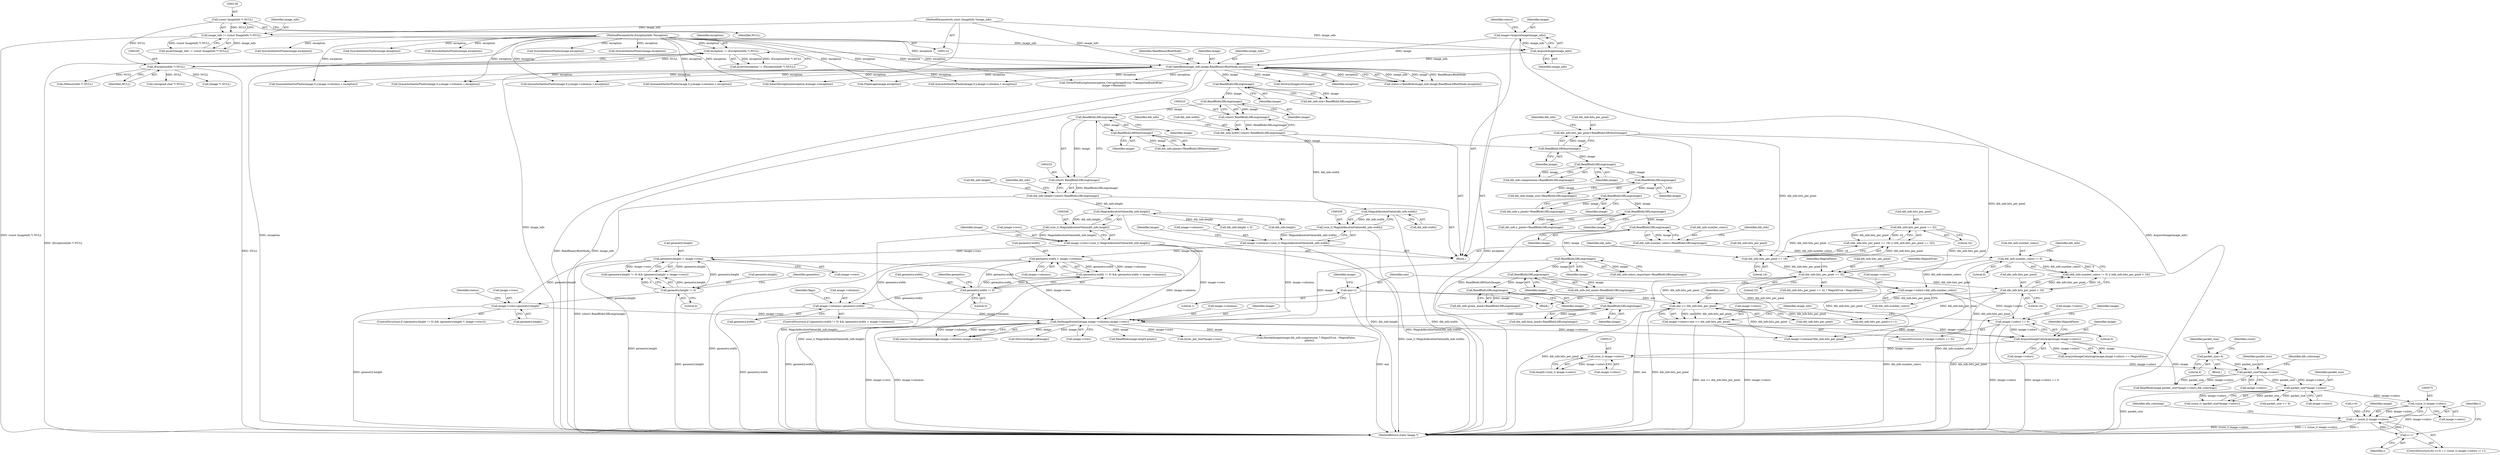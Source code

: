 digraph "0_ImageMagick_f6e9d0d9955e85bdd7540b251cd50d598dacc5e6_10@pointer" {
"1000574" [label="(Call,(ssize_t) image->colors)"];
"1000557" [label="(Call,packet_size*image->colors)"];
"1000546" [label="(Call,packet_size*image->colors)"];
"1000539" [label="(Call,packet_size=4)"];
"1000514" [label="(Call,(size_t) image->colors)"];
"1000503" [label="(Call,AcquireImageColormap(image,image->colors))"];
"1000469" [label="(Call,SetImageExtent(image,image->columns,image->rows))"];
"1000319" [label="(Call,ReadBlobLSBLong(image))"];
"1000313" [label="(Call,ReadBlobLSBLong(image))"];
"1000307" [label="(Call,ReadBlobLSBLong(image))"];
"1000282" [label="(Call,ReadBlobLSBLong(image))"];
"1000276" [label="(Call,ReadBlobLSBLong(image))"];
"1000270" [label="(Call,ReadBlobLSBLong(image))"];
"1000264" [label="(Call,ReadBlobLSBLong(image))"];
"1000258" [label="(Call,ReadBlobLSBLong(image))"];
"1000252" [label="(Call,ReadBlobLSBLong(image))"];
"1000246" [label="(Call,ReadBlobLSBShort(image))"];
"1000240" [label="(Call,ReadBlobLSBShort(image))"];
"1000234" [label="(Call,ReadBlobLSBLong(image))"];
"1000226" [label="(Call,ReadBlobLSBLong(image))"];
"1000209" [label="(Call,ReadBlobLSBLong(image))"];
"1000179" [label="(Call,OpenBlob(image_info,image,ReadBinaryBlobMode,exception))"];
"1000175" [label="(Call,AcquireImage(image_info))"];
"1000135" [label="(Call,image_info != (const ImageInfo *) NULL)"];
"1000115" [label="(MethodParameterIn,const ImageInfo *image_info)"];
"1000137" [label="(Call,(const ImageInfo *) NULL)"];
"1000173" [label="(Call,image=AcquireImage(image_info))"];
"1000162" [label="(Call,exception != (ExceptionInfo *) NULL)"];
"1000116" [label="(MethodParameterIn,ExceptionInfo *exception)"];
"1000164" [label="(Call,(ExceptionInfo *) NULL)"];
"1000333" [label="(Call,image->columns=(size_t) MagickAbsoluteValue(dib_info.width))"];
"1000337" [label="(Call,(size_t) MagickAbsoluteValue(dib_info.width))"];
"1000339" [label="(Call,MagickAbsoluteValue(dib_info.width))"];
"1000220" [label="(Call,dib_info.width=(short) ReadBlobLSBLong(image))"];
"1000224" [label="(Call,(short) ReadBlobLSBLong(image))"];
"1000435" [label="(Call,image->columns=geometry.width)"];
"1000423" [label="(Call,geometry.width != 0)"];
"1000428" [label="(Call,geometry.width < image->columns)"];
"1000460" [label="(Call,image->rows=geometry.height)"];
"1000448" [label="(Call,geometry.height != 0)"];
"1000453" [label="(Call,geometry.height < image->rows)"];
"1000343" [label="(Call,image->rows=(size_t) MagickAbsoluteValue(dib_info.height))"];
"1000347" [label="(Call,(size_t) MagickAbsoluteValue(dib_info.height))"];
"1000349" [label="(Call,MagickAbsoluteValue(dib_info.height))"];
"1000228" [label="(Call,dib_info.height=(short) ReadBlobLSBLong(image))"];
"1000232" [label="(Call,(short) ReadBlobLSBLong(image))"];
"1000393" [label="(Call,image->colors=one << dib_info.bits_per_pixel)"];
"1000397" [label="(Call,one << dib_info.bits_per_pixel)"];
"1000384" [label="(Call,one=1)"];
"1000365" [label="(Call,dib_info.bits_per_pixel < 16)"];
"1000326" [label="(Call,dib_info.bits_per_pixel == 32)"];
"1000297" [label="(Call,dib_info.bits_per_pixel == 32)"];
"1000292" [label="(Call,dib_info.bits_per_pixel == 16)"];
"1000242" [label="(Call,dib_info.bits_per_pixel=ReadBlobLSBShort(image))"];
"1000388" [label="(Call,image->colors == 0)"];
"1000377" [label="(Call,image->colors=dib_info.number_colors)"];
"1000360" [label="(Call,dib_info.number_colors != 0)"];
"1000272" [label="(Call,dib_info.number_colors=ReadBlobLSBLong(image))"];
"1000572" [label="(Call,i < (ssize_t) image->colors)"];
"1000579" [label="(Call,i++)"];
"1000369" [label="(Literal,16)"];
"1000928" [label="(Call,SyncAuthenticPixels(image,exception))"];
"1000325" [label="(Call,dib_info.bits_per_pixel == 32 ? MagickTrue : MagickFalse)"];
"1000448" [label="(Call,geometry.height != 0)"];
"1000471" [label="(Call,image->columns)"];
"1000137" [label="(Call,(const ImageInfo *) NULL)"];
"1000221" [label="(Call,dib_info.width)"];
"1000298" [label="(Call,dib_info.bits_per_pixel)"];
"1000179" [label="(Call,OpenBlob(image_info,image,ReadBinaryBlobMode,exception))"];
"1000227" [label="(Identifier,image)"];
"1000303" [label="(Call,dib_info.red_mask=ReadBlobLSBLong(image))"];
"1001670" [label="(MethodReturn,static Image *)"];
"1000467" [label="(Call,status=SetImageExtent(image,image->columns,image->rows))"];
"1000385" [label="(Identifier,one)"];
"1000273" [label="(Call,dib_info.number_colors)"];
"1000174" [label="(Identifier,image)"];
"1000340" [label="(Call,dib_info.width)"];
"1000309" [label="(Call,dib_info.green_mask=ReadBlobLSBLong(image))"];
"1000116" [label="(MethodParameterIn,ExceptionInfo *exception)"];
"1000272" [label="(Call,dib_info.number_colors=ReadBlobLSBLong(image))"];
"1000230" [label="(Identifier,dib_info)"];
"1000555" [label="(Call,(ssize_t) (packet_size*image->colors))"];
"1000423" [label="(Call,geometry.width != 0)"];
"1000345" [label="(Identifier,image)"];
"1000235" [label="(Identifier,image)"];
"1000209" [label="(Call,ReadBlobLSBLong(image))"];
"1000247" [label="(Identifier,image)"];
"1000469" [label="(Call,SetImageExtent(image,image->columns,image->rows))"];
"1000320" [label="(Identifier,image)"];
"1000541" [label="(Literal,4)"];
"1000339" [label="(Call,MagickAbsoluteValue(dib_info.width))"];
"1000343" [label="(Call,image->rows=(size_t) MagickAbsoluteValue(dib_info.height))"];
"1000489" [label="(Call,DestroyImageList(image))"];
"1000194" [label="(Call,(Image *) NULL)"];
"1000277" [label="(Identifier,image)"];
"1000173" [label="(Call,image=AcquireImage(image_info))"];
"1000404" [label="(Identifier,image_info)"];
"1000512" [label="(Call,length=(size_t) image->colors)"];
"1000389" [label="(Call,image->colors)"];
"1000474" [label="(Call,image->rows)"];
"1000182" [label="(Identifier,ReadBinaryBlobMode)"];
"1000139" [label="(Identifier,NULL)"];
"1001328" [label="(Call,QueueAuthenticPixels(image,0,y,image->columns,1,exception))"];
"1000573" [label="(Identifier,i)"];
"1000162" [label="(Call,exception != (ExceptionInfo *) NULL)"];
"1000619" [label="(Call,packet_size == 4)"];
"1000502" [label="(Call,AcquireImageColormap(image,image->colors) == MagickFalse)"];
"1000452" [label="(Literal,0)"];
"1000625" [label="(Identifier,dib_colormap)"];
"1000360" [label="(Call,dib_info.number_colors != 0)"];
"1000712" [label="(Call,ReadBlob(image,length,pixels))"];
"1000454" [label="(Call,geometry.height)"];
"1000394" [label="(Call,image->colors)"];
"1000388" [label="(Call,image->colors == 0)"];
"1001000" [label="(Call,QueueAuthenticPixels(image,0,y,image->columns,1,exception))"];
"1000569" [label="(Call,i=0)"];
"1000232" [label="(Call,(short) ReadBlobLSBLong(image))"];
"1000508" [label="(Identifier,MagickFalse)"];
"1000390" [label="(Identifier,image)"];
"1000461" [label="(Call,image->rows)"];
"1001237" [label="(Call,SyncAuthenticPixels(image,exception))"];
"1000260" [label="(Call,dib_info.x_pixels=ReadBlobLSBLong(image))"];
"1000315" [label="(Call,dib_info.blue_mask=ReadBlobLSBLong(image))"];
"1000559" [label="(Call,image->colors)"];
"1000161" [label="(Call,assert(exception != (ExceptionInfo *) NULL))"];
"1000449" [label="(Call,geometry.height)"];
"1000586" [label="(Identifier,image)"];
"1000181" [label="(Identifier,image)"];
"1000810" [label="(Call,QueueAuthenticPixels(image,0,y,image->columns,1,exception))"];
"1000191" [label="(Call,DestroyImageList(image))"];
"1000572" [label="(Call,i < (ssize_t) image->colors)"];
"1000307" [label="(Call,ReadBlobLSBLong(image))"];
"1000574" [label="(Call,(ssize_t) image->colors)"];
"1000296" [label="(Literal,16)"];
"1000365" [label="(Call,dib_info.bits_per_pixel < 16)"];
"1000164" [label="(Call,(ExceptionInfo *) NULL)"];
"1000282" [label="(Call,ReadBlobLSBLong(image))"];
"1000544" [label="(Call,ReadBlob(image,packet_size*image->colors,dib_colormap))"];
"1000539" [label="(Call,packet_size=4)"];
"1000359" [label="(Call,(dib_info.number_colors != 0) || (dib_info.bits_per_pixel < 16))"];
"1001097" [label="(Call,SyncAuthenticPixels(image,exception))"];
"1000334" [label="(Call,image->columns)"];
"1000421" [label="(ControlStructure,if ((geometry.width != 0) && (geometry.width < image->columns)))"];
"1000377" [label="(Call,image->colors=dib_info.number_colors)"];
"1000205" [label="(Call,dib_info.size=ReadBlobLSBLong(image))"];
"1000264" [label="(Call,ReadBlobLSBLong(image))"];
"1000436" [label="(Call,image->columns)"];
"1000236" [label="(Call,dib_info.planes=ReadBlobLSBShort(image))"];
"1000460" [label="(Call,image->rows=geometry.height)"];
"1000444" [label="(Identifier,flags)"];
"1000364" [label="(Literal,0)"];
"1000242" [label="(Call,dib_info.bits_per_pixel=ReadBlobLSBShort(image))"];
"1000514" [label="(Call,(size_t) image->colors)"];
"1000349" [label="(Call,MagickAbsoluteValue(dib_info.height))"];
"1000482" [label="(Call,InheritException(exception,&image->exception))"];
"1000210" [label="(Identifier,image)"];
"1000330" [label="(Literal,32)"];
"1000428" [label="(Call,geometry.width < image->columns)"];
"1000658" [label="(Call,bytes_per_line*image->rows)"];
"1000278" [label="(Call,dib_info.colors_important=ReadBlobLSBLong(image))"];
"1000258" [label="(Call,ReadBlobLSBLong(image))"];
"1000685" [label="(Call,(MemoryInfo *) NULL)"];
"1000270" [label="(Call,ReadBlobLSBLong(image))"];
"1000180" [label="(Identifier,image_info)"];
"1000344" [label="(Call,image->rows)"];
"1000387" [label="(ControlStructure,if (image->colors == 0))"];
"1001643" [label="(Call,FlipImage(image,exception))"];
"1000134" [label="(Call,assert(image_info != (const ImageInfo *) NULL))"];
"1000347" [label="(Call,(size_t) MagickAbsoluteValue(dib_info.height))"];
"1001634" [label="(Call,dib_info.height < 0)"];
"1000366" [label="(Call,dib_info.bits_per_pixel)"];
"1000228" [label="(Call,dib_info.height=(short) ReadBlobLSBLong(image))"];
"1000117" [label="(Block,)"];
"1000422" [label="(Call,(geometry.width != 0) && (geometry.width < image->columns))"];
"1000470" [label="(Identifier,image)"];
"1000283" [label="(Identifier,image)"];
"1000229" [label="(Call,dib_info.height)"];
"1000332" [label="(Identifier,MagickFalse)"];
"1000252" [label="(Call,ReadBlobLSBLong(image))"];
"1000240" [label="(Call,ReadBlobLSBShort(image))"];
"1000246" [label="(Call,ReadBlobLSBShort(image))"];
"1000243" [label="(Call,dib_info.bits_per_pixel)"];
"1000314" [label="(Identifier,image)"];
"1000326" [label="(Call,dib_info.bits_per_pixel == 32)"];
"1000248" [label="(Call,dib_info.compression=ReadBlobLSBLong(image))"];
"1000297" [label="(Call,dib_info.bits_per_pixel == 32)"];
"1000115" [label="(MethodParameterIn,const ImageInfo *image_info)"];
"1000547" [label="(Identifier,packet_size)"];
"1000497" [label="(Block,)"];
"1000432" [label="(Call,image->columns)"];
"1000163" [label="(Identifier,exception)"];
"1000361" [label="(Call,dib_info.number_colors)"];
"1000424" [label="(Call,geometry.width)"];
"1000327" [label="(Call,dib_info.bits_per_pixel)"];
"1000301" [label="(Literal,32)"];
"1000259" [label="(Identifier,image)"];
"1000238" [label="(Identifier,dib_info)"];
"1000381" [label="(Call,dib_info.number_colors)"];
"1000427" [label="(Literal,0)"];
"1000337" [label="(Call,(size_t) MagickAbsoluteValue(dib_info.width))"];
"1000516" [label="(Call,image->colors)"];
"1000397" [label="(Call,one << dib_info.bits_per_pixel)"];
"1000504" [label="(Identifier,image)"];
"1000183" [label="(Identifier,exception)"];
"1000398" [label="(Identifier,one)"];
"1000370" [label="(Block,)"];
"1000386" [label="(Literal,1)"];
"1000280" [label="(Identifier,dib_info)"];
"1000447" [label="(Call,(geometry.height != 0) && (geometry.height < image->rows))"];
"1000384" [label="(Call,one=1)"];
"1000299" [label="(Identifier,dib_info)"];
"1000350" [label="(Call,dib_info.height)"];
"1000453" [label="(Call,geometry.height < image->rows)"];
"1000392" [label="(Literal,0)"];
"1000241" [label="(Identifier,image)"];
"1000558" [label="(Identifier,packet_size)"];
"1000551" [label="(Identifier,dib_colormap)"];
"1000540" [label="(Identifier,packet_size)"];
"1000271" [label="(Identifier,image)"];
"1000503" [label="(Call,AcquireImageColormap(image,image->colors))"];
"1000266" [label="(Call,dib_info.y_pixels=ReadBlobLSBLong(image))"];
"1000166" [label="(Identifier,NULL)"];
"1000543" [label="(Identifier,count)"];
"1000292" [label="(Call,dib_info.bits_per_pixel == 16)"];
"1000136" [label="(Identifier,image_info)"];
"1000576" [label="(Call,image->colors)"];
"1000333" [label="(Call,image->columns=(size_t) MagickAbsoluteValue(dib_info.width))"];
"1000429" [label="(Call,geometry.width)"];
"1000455" [label="(Identifier,geometry)"];
"1000224" [label="(Call,(short) ReadBlobLSBLong(image))"];
"1000548" [label="(Call,image->colors)"];
"1000226" [label="(Call,ReadBlobLSBLong(image))"];
"1000355" [label="(Identifier,image)"];
"1000367" [label="(Identifier,dib_info)"];
"1000393" [label="(Call,image->colors=one << dib_info.bits_per_pixel)"];
"1001514" [label="(Call,QueueAuthenticPixels(image,0,y,image->columns,1,exception))"];
"1000439" [label="(Call,geometry.width)"];
"1000636" [label="(Call,dib_info.bits_per_pixel<<=1)"];
"1000178" [label="(Identifier,status)"];
"1001578" [label="(Call,SyncAuthenticPixels(image,exception))"];
"1000446" [label="(ControlStructure,if ((geometry.height != 0) && (geometry.height < image->rows)))"];
"1000177" [label="(Call,status=OpenBlob(image_info,image,ReadBinaryBlobMode,exception))"];
"1000399" [label="(Call,dib_info.bits_per_pixel)"];
"1000464" [label="(Call,geometry.height)"];
"1000234" [label="(Call,ReadBlobLSBLong(image))"];
"1000568" [label="(ControlStructure,for (i=0; i < (ssize_t) image->colors; i++))"];
"1000647" [label="(Call,image->columns*dib_info.bits_per_pixel)"];
"1001626" [label="(Call,ThrowFileException(exception,CorruptImageError,\"UnexpectedEndOfFile\",\n      image->filename))"];
"1000533" [label="(Call,(unsigned char *) NULL)"];
"1000729" [label="(Call,DecodeImage(image,dib_info.compression ? MagickTrue : MagickFalse,\n        pixels))"];
"1000276" [label="(Call,ReadBlobLSBLong(image))"];
"1000313" [label="(Call,ReadBlobLSBLong(image))"];
"1000220" [label="(Call,dib_info.width=(short) ReadBlobLSBLong(image))"];
"1000579" [label="(Call,i++)"];
"1000505" [label="(Call,image->colors)"];
"1000430" [label="(Identifier,geometry)"];
"1000546" [label="(Call,packet_size*image->colors)"];
"1000580" [label="(Identifier,i)"];
"1000293" [label="(Call,dib_info.bits_per_pixel)"];
"1000175" [label="(Call,AcquireImage(image_info))"];
"1000291" [label="(Call,(dib_info.bits_per_pixel == 16) || (dib_info.bits_per_pixel == 32))"];
"1000176" [label="(Identifier,image_info)"];
"1001186" [label="(Call,QueueAuthenticPixels(image,0,y,image->columns,1,exception))"];
"1000331" [label="(Identifier,MagickTrue)"];
"1000253" [label="(Identifier,image)"];
"1000468" [label="(Identifier,status)"];
"1000135" [label="(Call,image_info != (const ImageInfo *) NULL)"];
"1000395" [label="(Identifier,image)"];
"1001445" [label="(Call,SyncAuthenticPixels(image,exception))"];
"1000378" [label="(Call,image->colors)"];
"1000557" [label="(Call,packet_size*image->colors)"];
"1000435" [label="(Call,image->columns=geometry.width)"];
"1000250" [label="(Identifier,dib_info)"];
"1000319" [label="(Call,ReadBlobLSBLong(image))"];
"1000254" [label="(Call,dib_info.image_size=ReadBlobLSBLong(image))"];
"1000265" [label="(Identifier,image)"];
"1000308" [label="(Identifier,image)"];
"1000457" [label="(Call,image->rows)"];
"1000574" -> "1000572"  [label="AST: "];
"1000574" -> "1000576"  [label="CFG: "];
"1000575" -> "1000574"  [label="AST: "];
"1000576" -> "1000574"  [label="AST: "];
"1000572" -> "1000574"  [label="CFG: "];
"1000574" -> "1001670"  [label="DDG: image->colors"];
"1000574" -> "1000572"  [label="DDG: image->colors"];
"1000557" -> "1000574"  [label="DDG: image->colors"];
"1000557" -> "1000555"  [label="AST: "];
"1000557" -> "1000559"  [label="CFG: "];
"1000558" -> "1000557"  [label="AST: "];
"1000559" -> "1000557"  [label="AST: "];
"1000555" -> "1000557"  [label="CFG: "];
"1000557" -> "1001670"  [label="DDG: packet_size"];
"1000557" -> "1000555"  [label="DDG: packet_size"];
"1000557" -> "1000555"  [label="DDG: image->colors"];
"1000546" -> "1000557"  [label="DDG: packet_size"];
"1000546" -> "1000557"  [label="DDG: image->colors"];
"1000557" -> "1000619"  [label="DDG: packet_size"];
"1000546" -> "1000544"  [label="AST: "];
"1000546" -> "1000548"  [label="CFG: "];
"1000547" -> "1000546"  [label="AST: "];
"1000548" -> "1000546"  [label="AST: "];
"1000551" -> "1000546"  [label="CFG: "];
"1000546" -> "1000544"  [label="DDG: packet_size"];
"1000546" -> "1000544"  [label="DDG: image->colors"];
"1000539" -> "1000546"  [label="DDG: packet_size"];
"1000514" -> "1000546"  [label="DDG: image->colors"];
"1000539" -> "1000497"  [label="AST: "];
"1000539" -> "1000541"  [label="CFG: "];
"1000540" -> "1000539"  [label="AST: "];
"1000541" -> "1000539"  [label="AST: "];
"1000543" -> "1000539"  [label="CFG: "];
"1000514" -> "1000512"  [label="AST: "];
"1000514" -> "1000516"  [label="CFG: "];
"1000515" -> "1000514"  [label="AST: "];
"1000516" -> "1000514"  [label="AST: "];
"1000512" -> "1000514"  [label="CFG: "];
"1000514" -> "1000512"  [label="DDG: image->colors"];
"1000503" -> "1000514"  [label="DDG: image->colors"];
"1000503" -> "1000502"  [label="AST: "];
"1000503" -> "1000505"  [label="CFG: "];
"1000504" -> "1000503"  [label="AST: "];
"1000505" -> "1000503"  [label="AST: "];
"1000508" -> "1000503"  [label="CFG: "];
"1000503" -> "1000502"  [label="DDG: image"];
"1000503" -> "1000502"  [label="DDG: image->colors"];
"1000469" -> "1000503"  [label="DDG: image"];
"1000393" -> "1000503"  [label="DDG: image->colors"];
"1000388" -> "1000503"  [label="DDG: image->colors"];
"1000503" -> "1000544"  [label="DDG: image"];
"1000469" -> "1000467"  [label="AST: "];
"1000469" -> "1000474"  [label="CFG: "];
"1000470" -> "1000469"  [label="AST: "];
"1000471" -> "1000469"  [label="AST: "];
"1000474" -> "1000469"  [label="AST: "];
"1000467" -> "1000469"  [label="CFG: "];
"1000469" -> "1001670"  [label="DDG: image->rows"];
"1000469" -> "1001670"  [label="DDG: image->columns"];
"1000469" -> "1000467"  [label="DDG: image"];
"1000469" -> "1000467"  [label="DDG: image->columns"];
"1000469" -> "1000467"  [label="DDG: image->rows"];
"1000319" -> "1000469"  [label="DDG: image"];
"1000282" -> "1000469"  [label="DDG: image"];
"1000333" -> "1000469"  [label="DDG: image->columns"];
"1000435" -> "1000469"  [label="DDG: image->columns"];
"1000428" -> "1000469"  [label="DDG: image->columns"];
"1000460" -> "1000469"  [label="DDG: image->rows"];
"1000343" -> "1000469"  [label="DDG: image->rows"];
"1000453" -> "1000469"  [label="DDG: image->rows"];
"1000469" -> "1000489"  [label="DDG: image"];
"1000469" -> "1000647"  [label="DDG: image->columns"];
"1000469" -> "1000658"  [label="DDG: image->rows"];
"1000469" -> "1000712"  [label="DDG: image"];
"1000469" -> "1000729"  [label="DDG: image"];
"1000319" -> "1000315"  [label="AST: "];
"1000319" -> "1000320"  [label="CFG: "];
"1000320" -> "1000319"  [label="AST: "];
"1000315" -> "1000319"  [label="CFG: "];
"1000319" -> "1000315"  [label="DDG: image"];
"1000313" -> "1000319"  [label="DDG: image"];
"1000313" -> "1000309"  [label="AST: "];
"1000313" -> "1000314"  [label="CFG: "];
"1000314" -> "1000313"  [label="AST: "];
"1000309" -> "1000313"  [label="CFG: "];
"1000313" -> "1000309"  [label="DDG: image"];
"1000307" -> "1000313"  [label="DDG: image"];
"1000307" -> "1000303"  [label="AST: "];
"1000307" -> "1000308"  [label="CFG: "];
"1000308" -> "1000307"  [label="AST: "];
"1000303" -> "1000307"  [label="CFG: "];
"1000307" -> "1000303"  [label="DDG: image"];
"1000282" -> "1000307"  [label="DDG: image"];
"1000282" -> "1000278"  [label="AST: "];
"1000282" -> "1000283"  [label="CFG: "];
"1000283" -> "1000282"  [label="AST: "];
"1000278" -> "1000282"  [label="CFG: "];
"1000282" -> "1000278"  [label="DDG: image"];
"1000276" -> "1000282"  [label="DDG: image"];
"1000276" -> "1000272"  [label="AST: "];
"1000276" -> "1000277"  [label="CFG: "];
"1000277" -> "1000276"  [label="AST: "];
"1000272" -> "1000276"  [label="CFG: "];
"1000276" -> "1000272"  [label="DDG: image"];
"1000270" -> "1000276"  [label="DDG: image"];
"1000270" -> "1000266"  [label="AST: "];
"1000270" -> "1000271"  [label="CFG: "];
"1000271" -> "1000270"  [label="AST: "];
"1000266" -> "1000270"  [label="CFG: "];
"1000270" -> "1000266"  [label="DDG: image"];
"1000264" -> "1000270"  [label="DDG: image"];
"1000264" -> "1000260"  [label="AST: "];
"1000264" -> "1000265"  [label="CFG: "];
"1000265" -> "1000264"  [label="AST: "];
"1000260" -> "1000264"  [label="CFG: "];
"1000264" -> "1000260"  [label="DDG: image"];
"1000258" -> "1000264"  [label="DDG: image"];
"1000258" -> "1000254"  [label="AST: "];
"1000258" -> "1000259"  [label="CFG: "];
"1000259" -> "1000258"  [label="AST: "];
"1000254" -> "1000258"  [label="CFG: "];
"1000258" -> "1000254"  [label="DDG: image"];
"1000252" -> "1000258"  [label="DDG: image"];
"1000252" -> "1000248"  [label="AST: "];
"1000252" -> "1000253"  [label="CFG: "];
"1000253" -> "1000252"  [label="AST: "];
"1000248" -> "1000252"  [label="CFG: "];
"1000252" -> "1000248"  [label="DDG: image"];
"1000246" -> "1000252"  [label="DDG: image"];
"1000246" -> "1000242"  [label="AST: "];
"1000246" -> "1000247"  [label="CFG: "];
"1000247" -> "1000246"  [label="AST: "];
"1000242" -> "1000246"  [label="CFG: "];
"1000246" -> "1000242"  [label="DDG: image"];
"1000240" -> "1000246"  [label="DDG: image"];
"1000240" -> "1000236"  [label="AST: "];
"1000240" -> "1000241"  [label="CFG: "];
"1000241" -> "1000240"  [label="AST: "];
"1000236" -> "1000240"  [label="CFG: "];
"1000240" -> "1000236"  [label="DDG: image"];
"1000234" -> "1000240"  [label="DDG: image"];
"1000234" -> "1000232"  [label="AST: "];
"1000234" -> "1000235"  [label="CFG: "];
"1000235" -> "1000234"  [label="AST: "];
"1000232" -> "1000234"  [label="CFG: "];
"1000234" -> "1000232"  [label="DDG: image"];
"1000226" -> "1000234"  [label="DDG: image"];
"1000226" -> "1000224"  [label="AST: "];
"1000226" -> "1000227"  [label="CFG: "];
"1000227" -> "1000226"  [label="AST: "];
"1000224" -> "1000226"  [label="CFG: "];
"1000226" -> "1000224"  [label="DDG: image"];
"1000209" -> "1000226"  [label="DDG: image"];
"1000209" -> "1000205"  [label="AST: "];
"1000209" -> "1000210"  [label="CFG: "];
"1000210" -> "1000209"  [label="AST: "];
"1000205" -> "1000209"  [label="CFG: "];
"1000209" -> "1000205"  [label="DDG: image"];
"1000179" -> "1000209"  [label="DDG: image"];
"1000179" -> "1000177"  [label="AST: "];
"1000179" -> "1000183"  [label="CFG: "];
"1000180" -> "1000179"  [label="AST: "];
"1000181" -> "1000179"  [label="AST: "];
"1000182" -> "1000179"  [label="AST: "];
"1000183" -> "1000179"  [label="AST: "];
"1000177" -> "1000179"  [label="CFG: "];
"1000179" -> "1001670"  [label="DDG: ReadBinaryBlobMode"];
"1000179" -> "1001670"  [label="DDG: image_info"];
"1000179" -> "1001670"  [label="DDG: exception"];
"1000179" -> "1000177"  [label="DDG: image_info"];
"1000179" -> "1000177"  [label="DDG: image"];
"1000179" -> "1000177"  [label="DDG: ReadBinaryBlobMode"];
"1000179" -> "1000177"  [label="DDG: exception"];
"1000175" -> "1000179"  [label="DDG: image_info"];
"1000115" -> "1000179"  [label="DDG: image_info"];
"1000173" -> "1000179"  [label="DDG: image"];
"1000162" -> "1000179"  [label="DDG: exception"];
"1000116" -> "1000179"  [label="DDG: exception"];
"1000179" -> "1000191"  [label="DDG: image"];
"1000179" -> "1000482"  [label="DDG: exception"];
"1000179" -> "1000810"  [label="DDG: exception"];
"1000179" -> "1001000"  [label="DDG: exception"];
"1000179" -> "1001186"  [label="DDG: exception"];
"1000179" -> "1001328"  [label="DDG: exception"];
"1000179" -> "1001514"  [label="DDG: exception"];
"1000179" -> "1001626"  [label="DDG: exception"];
"1000179" -> "1001643"  [label="DDG: exception"];
"1000175" -> "1000173"  [label="AST: "];
"1000175" -> "1000176"  [label="CFG: "];
"1000176" -> "1000175"  [label="AST: "];
"1000173" -> "1000175"  [label="CFG: "];
"1000175" -> "1000173"  [label="DDG: image_info"];
"1000135" -> "1000175"  [label="DDG: image_info"];
"1000115" -> "1000175"  [label="DDG: image_info"];
"1000135" -> "1000134"  [label="AST: "];
"1000135" -> "1000137"  [label="CFG: "];
"1000136" -> "1000135"  [label="AST: "];
"1000137" -> "1000135"  [label="AST: "];
"1000134" -> "1000135"  [label="CFG: "];
"1000135" -> "1001670"  [label="DDG: (const ImageInfo *) NULL"];
"1000135" -> "1000134"  [label="DDG: image_info"];
"1000135" -> "1000134"  [label="DDG: (const ImageInfo *) NULL"];
"1000115" -> "1000135"  [label="DDG: image_info"];
"1000137" -> "1000135"  [label="DDG: NULL"];
"1000115" -> "1000114"  [label="AST: "];
"1000115" -> "1001670"  [label="DDG: image_info"];
"1000137" -> "1000139"  [label="CFG: "];
"1000138" -> "1000137"  [label="AST: "];
"1000139" -> "1000137"  [label="AST: "];
"1000137" -> "1000164"  [label="DDG: NULL"];
"1000173" -> "1000117"  [label="AST: "];
"1000174" -> "1000173"  [label="AST: "];
"1000178" -> "1000173"  [label="CFG: "];
"1000173" -> "1001670"  [label="DDG: AcquireImage(image_info)"];
"1000162" -> "1000161"  [label="AST: "];
"1000162" -> "1000164"  [label="CFG: "];
"1000163" -> "1000162"  [label="AST: "];
"1000164" -> "1000162"  [label="AST: "];
"1000161" -> "1000162"  [label="CFG: "];
"1000162" -> "1001670"  [label="DDG: (ExceptionInfo *) NULL"];
"1000162" -> "1000161"  [label="DDG: exception"];
"1000162" -> "1000161"  [label="DDG: (ExceptionInfo *) NULL"];
"1000116" -> "1000162"  [label="DDG: exception"];
"1000164" -> "1000162"  [label="DDG: NULL"];
"1000116" -> "1000114"  [label="AST: "];
"1000116" -> "1001670"  [label="DDG: exception"];
"1000116" -> "1000482"  [label="DDG: exception"];
"1000116" -> "1000810"  [label="DDG: exception"];
"1000116" -> "1000928"  [label="DDG: exception"];
"1000116" -> "1001000"  [label="DDG: exception"];
"1000116" -> "1001097"  [label="DDG: exception"];
"1000116" -> "1001186"  [label="DDG: exception"];
"1000116" -> "1001237"  [label="DDG: exception"];
"1000116" -> "1001328"  [label="DDG: exception"];
"1000116" -> "1001445"  [label="DDG: exception"];
"1000116" -> "1001514"  [label="DDG: exception"];
"1000116" -> "1001578"  [label="DDG: exception"];
"1000116" -> "1001626"  [label="DDG: exception"];
"1000116" -> "1001643"  [label="DDG: exception"];
"1000164" -> "1000166"  [label="CFG: "];
"1000165" -> "1000164"  [label="AST: "];
"1000166" -> "1000164"  [label="AST: "];
"1000164" -> "1001670"  [label="DDG: NULL"];
"1000164" -> "1000194"  [label="DDG: NULL"];
"1000164" -> "1000533"  [label="DDG: NULL"];
"1000164" -> "1000685"  [label="DDG: NULL"];
"1000333" -> "1000117"  [label="AST: "];
"1000333" -> "1000337"  [label="CFG: "];
"1000334" -> "1000333"  [label="AST: "];
"1000337" -> "1000333"  [label="AST: "];
"1000345" -> "1000333"  [label="CFG: "];
"1000333" -> "1001670"  [label="DDG: (size_t) MagickAbsoluteValue(dib_info.width)"];
"1000337" -> "1000333"  [label="DDG: MagickAbsoluteValue(dib_info.width)"];
"1000333" -> "1000428"  [label="DDG: image->columns"];
"1000337" -> "1000339"  [label="CFG: "];
"1000338" -> "1000337"  [label="AST: "];
"1000339" -> "1000337"  [label="AST: "];
"1000337" -> "1001670"  [label="DDG: MagickAbsoluteValue(dib_info.width)"];
"1000339" -> "1000337"  [label="DDG: dib_info.width"];
"1000339" -> "1000340"  [label="CFG: "];
"1000340" -> "1000339"  [label="AST: "];
"1000339" -> "1001670"  [label="DDG: dib_info.width"];
"1000220" -> "1000339"  [label="DDG: dib_info.width"];
"1000220" -> "1000117"  [label="AST: "];
"1000220" -> "1000224"  [label="CFG: "];
"1000221" -> "1000220"  [label="AST: "];
"1000224" -> "1000220"  [label="AST: "];
"1000230" -> "1000220"  [label="CFG: "];
"1000224" -> "1000220"  [label="DDG: ReadBlobLSBLong(image)"];
"1000225" -> "1000224"  [label="AST: "];
"1000435" -> "1000421"  [label="AST: "];
"1000435" -> "1000439"  [label="CFG: "];
"1000436" -> "1000435"  [label="AST: "];
"1000439" -> "1000435"  [label="AST: "];
"1000444" -> "1000435"  [label="CFG: "];
"1000435" -> "1001670"  [label="DDG: geometry.width"];
"1000423" -> "1000435"  [label="DDG: geometry.width"];
"1000428" -> "1000435"  [label="DDG: geometry.width"];
"1000423" -> "1000422"  [label="AST: "];
"1000423" -> "1000427"  [label="CFG: "];
"1000424" -> "1000423"  [label="AST: "];
"1000427" -> "1000423"  [label="AST: "];
"1000430" -> "1000423"  [label="CFG: "];
"1000422" -> "1000423"  [label="CFG: "];
"1000423" -> "1001670"  [label="DDG: geometry.width"];
"1000423" -> "1000422"  [label="DDG: geometry.width"];
"1000423" -> "1000422"  [label="DDG: 0"];
"1000423" -> "1000428"  [label="DDG: geometry.width"];
"1000428" -> "1000422"  [label="AST: "];
"1000428" -> "1000432"  [label="CFG: "];
"1000429" -> "1000428"  [label="AST: "];
"1000432" -> "1000428"  [label="AST: "];
"1000422" -> "1000428"  [label="CFG: "];
"1000428" -> "1001670"  [label="DDG: geometry.width"];
"1000428" -> "1000422"  [label="DDG: geometry.width"];
"1000428" -> "1000422"  [label="DDG: image->columns"];
"1000460" -> "1000446"  [label="AST: "];
"1000460" -> "1000464"  [label="CFG: "];
"1000461" -> "1000460"  [label="AST: "];
"1000464" -> "1000460"  [label="AST: "];
"1000468" -> "1000460"  [label="CFG: "];
"1000460" -> "1001670"  [label="DDG: geometry.height"];
"1000448" -> "1000460"  [label="DDG: geometry.height"];
"1000453" -> "1000460"  [label="DDG: geometry.height"];
"1000448" -> "1000447"  [label="AST: "];
"1000448" -> "1000452"  [label="CFG: "];
"1000449" -> "1000448"  [label="AST: "];
"1000452" -> "1000448"  [label="AST: "];
"1000455" -> "1000448"  [label="CFG: "];
"1000447" -> "1000448"  [label="CFG: "];
"1000448" -> "1001670"  [label="DDG: geometry.height"];
"1000448" -> "1000447"  [label="DDG: geometry.height"];
"1000448" -> "1000447"  [label="DDG: 0"];
"1000448" -> "1000453"  [label="DDG: geometry.height"];
"1000453" -> "1000447"  [label="AST: "];
"1000453" -> "1000457"  [label="CFG: "];
"1000454" -> "1000453"  [label="AST: "];
"1000457" -> "1000453"  [label="AST: "];
"1000447" -> "1000453"  [label="CFG: "];
"1000453" -> "1001670"  [label="DDG: geometry.height"];
"1000453" -> "1000447"  [label="DDG: geometry.height"];
"1000453" -> "1000447"  [label="DDG: image->rows"];
"1000343" -> "1000453"  [label="DDG: image->rows"];
"1000343" -> "1000117"  [label="AST: "];
"1000343" -> "1000347"  [label="CFG: "];
"1000344" -> "1000343"  [label="AST: "];
"1000347" -> "1000343"  [label="AST: "];
"1000355" -> "1000343"  [label="CFG: "];
"1000343" -> "1001670"  [label="DDG: (size_t) MagickAbsoluteValue(dib_info.height)"];
"1000347" -> "1000343"  [label="DDG: MagickAbsoluteValue(dib_info.height)"];
"1000347" -> "1000349"  [label="CFG: "];
"1000348" -> "1000347"  [label="AST: "];
"1000349" -> "1000347"  [label="AST: "];
"1000347" -> "1001670"  [label="DDG: MagickAbsoluteValue(dib_info.height)"];
"1000349" -> "1000347"  [label="DDG: dib_info.height"];
"1000349" -> "1000350"  [label="CFG: "];
"1000350" -> "1000349"  [label="AST: "];
"1000349" -> "1001670"  [label="DDG: dib_info.height"];
"1000228" -> "1000349"  [label="DDG: dib_info.height"];
"1000349" -> "1001634"  [label="DDG: dib_info.height"];
"1000228" -> "1000117"  [label="AST: "];
"1000228" -> "1000232"  [label="CFG: "];
"1000229" -> "1000228"  [label="AST: "];
"1000232" -> "1000228"  [label="AST: "];
"1000238" -> "1000228"  [label="CFG: "];
"1000228" -> "1001670"  [label="DDG: (short) ReadBlobLSBLong(image)"];
"1000232" -> "1000228"  [label="DDG: ReadBlobLSBLong(image)"];
"1000233" -> "1000232"  [label="AST: "];
"1000393" -> "1000387"  [label="AST: "];
"1000393" -> "1000397"  [label="CFG: "];
"1000394" -> "1000393"  [label="AST: "];
"1000397" -> "1000393"  [label="AST: "];
"1000404" -> "1000393"  [label="CFG: "];
"1000393" -> "1001670"  [label="DDG: one << dib_info.bits_per_pixel"];
"1000393" -> "1001670"  [label="DDG: image->colors"];
"1000397" -> "1000393"  [label="DDG: one"];
"1000397" -> "1000393"  [label="DDG: dib_info.bits_per_pixel"];
"1000397" -> "1000399"  [label="CFG: "];
"1000398" -> "1000397"  [label="AST: "];
"1000399" -> "1000397"  [label="AST: "];
"1000397" -> "1001670"  [label="DDG: one"];
"1000397" -> "1001670"  [label="DDG: dib_info.bits_per_pixel"];
"1000384" -> "1000397"  [label="DDG: one"];
"1000365" -> "1000397"  [label="DDG: dib_info.bits_per_pixel"];
"1000326" -> "1000397"  [label="DDG: dib_info.bits_per_pixel"];
"1000397" -> "1000636"  [label="DDG: dib_info.bits_per_pixel"];
"1000397" -> "1000647"  [label="DDG: dib_info.bits_per_pixel"];
"1000384" -> "1000370"  [label="AST: "];
"1000384" -> "1000386"  [label="CFG: "];
"1000385" -> "1000384"  [label="AST: "];
"1000386" -> "1000384"  [label="AST: "];
"1000390" -> "1000384"  [label="CFG: "];
"1000384" -> "1001670"  [label="DDG: one"];
"1000365" -> "1000359"  [label="AST: "];
"1000365" -> "1000369"  [label="CFG: "];
"1000366" -> "1000365"  [label="AST: "];
"1000369" -> "1000365"  [label="AST: "];
"1000359" -> "1000365"  [label="CFG: "];
"1000365" -> "1001670"  [label="DDG: dib_info.bits_per_pixel"];
"1000365" -> "1000359"  [label="DDG: dib_info.bits_per_pixel"];
"1000365" -> "1000359"  [label="DDG: 16"];
"1000326" -> "1000365"  [label="DDG: dib_info.bits_per_pixel"];
"1000365" -> "1000636"  [label="DDG: dib_info.bits_per_pixel"];
"1000365" -> "1000647"  [label="DDG: dib_info.bits_per_pixel"];
"1000326" -> "1000325"  [label="AST: "];
"1000326" -> "1000330"  [label="CFG: "];
"1000327" -> "1000326"  [label="AST: "];
"1000330" -> "1000326"  [label="AST: "];
"1000331" -> "1000326"  [label="CFG: "];
"1000332" -> "1000326"  [label="CFG: "];
"1000326" -> "1001670"  [label="DDG: dib_info.bits_per_pixel"];
"1000297" -> "1000326"  [label="DDG: dib_info.bits_per_pixel"];
"1000292" -> "1000326"  [label="DDG: dib_info.bits_per_pixel"];
"1000242" -> "1000326"  [label="DDG: dib_info.bits_per_pixel"];
"1000326" -> "1000636"  [label="DDG: dib_info.bits_per_pixel"];
"1000326" -> "1000647"  [label="DDG: dib_info.bits_per_pixel"];
"1000297" -> "1000291"  [label="AST: "];
"1000297" -> "1000301"  [label="CFG: "];
"1000298" -> "1000297"  [label="AST: "];
"1000301" -> "1000297"  [label="AST: "];
"1000291" -> "1000297"  [label="CFG: "];
"1000297" -> "1000291"  [label="DDG: dib_info.bits_per_pixel"];
"1000297" -> "1000291"  [label="DDG: 32"];
"1000292" -> "1000297"  [label="DDG: dib_info.bits_per_pixel"];
"1000292" -> "1000291"  [label="AST: "];
"1000292" -> "1000296"  [label="CFG: "];
"1000293" -> "1000292"  [label="AST: "];
"1000296" -> "1000292"  [label="AST: "];
"1000299" -> "1000292"  [label="CFG: "];
"1000291" -> "1000292"  [label="CFG: "];
"1000292" -> "1000291"  [label="DDG: dib_info.bits_per_pixel"];
"1000292" -> "1000291"  [label="DDG: 16"];
"1000242" -> "1000292"  [label="DDG: dib_info.bits_per_pixel"];
"1000242" -> "1000117"  [label="AST: "];
"1000243" -> "1000242"  [label="AST: "];
"1000250" -> "1000242"  [label="CFG: "];
"1000242" -> "1001670"  [label="DDG: ReadBlobLSBShort(image)"];
"1000388" -> "1000387"  [label="AST: "];
"1000388" -> "1000392"  [label="CFG: "];
"1000389" -> "1000388"  [label="AST: "];
"1000392" -> "1000388"  [label="AST: "];
"1000395" -> "1000388"  [label="CFG: "];
"1000404" -> "1000388"  [label="CFG: "];
"1000388" -> "1001670"  [label="DDG: image->colors"];
"1000388" -> "1001670"  [label="DDG: image->colors == 0"];
"1000377" -> "1000388"  [label="DDG: image->colors"];
"1000377" -> "1000370"  [label="AST: "];
"1000377" -> "1000381"  [label="CFG: "];
"1000378" -> "1000377"  [label="AST: "];
"1000381" -> "1000377"  [label="AST: "];
"1000385" -> "1000377"  [label="CFG: "];
"1000377" -> "1001670"  [label="DDG: dib_info.number_colors"];
"1000360" -> "1000377"  [label="DDG: dib_info.number_colors"];
"1000360" -> "1000359"  [label="AST: "];
"1000360" -> "1000364"  [label="CFG: "];
"1000361" -> "1000360"  [label="AST: "];
"1000364" -> "1000360"  [label="AST: "];
"1000367" -> "1000360"  [label="CFG: "];
"1000359" -> "1000360"  [label="CFG: "];
"1000360" -> "1001670"  [label="DDG: dib_info.number_colors"];
"1000360" -> "1000359"  [label="DDG: dib_info.number_colors"];
"1000360" -> "1000359"  [label="DDG: 0"];
"1000272" -> "1000360"  [label="DDG: dib_info.number_colors"];
"1000272" -> "1000117"  [label="AST: "];
"1000273" -> "1000272"  [label="AST: "];
"1000280" -> "1000272"  [label="CFG: "];
"1000572" -> "1000568"  [label="AST: "];
"1000573" -> "1000572"  [label="AST: "];
"1000586" -> "1000572"  [label="CFG: "];
"1000625" -> "1000572"  [label="CFG: "];
"1000572" -> "1001670"  [label="DDG: (ssize_t) image->colors"];
"1000572" -> "1001670"  [label="DDG: i < (ssize_t) image->colors"];
"1000572" -> "1001670"  [label="DDG: i"];
"1000579" -> "1000572"  [label="DDG: i"];
"1000569" -> "1000572"  [label="DDG: i"];
"1000572" -> "1000579"  [label="DDG: i"];
"1000579" -> "1000568"  [label="AST: "];
"1000579" -> "1000580"  [label="CFG: "];
"1000580" -> "1000579"  [label="AST: "];
"1000573" -> "1000579"  [label="CFG: "];
}
